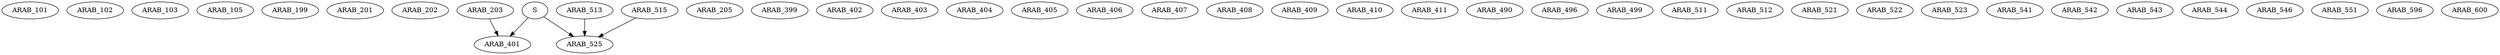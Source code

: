 digraph G {
    ARAB_101;
    ARAB_102;
    ARAB_103;
    ARAB_105;
    ARAB_199;
    ARAB_201;
    ARAB_202;
    ARAB_203;
    ARAB_205;
    ARAB_399;
    edge [color=black];
    ARAB_203 -> ARAB_401;
    S -> ARAB_401;
    ARAB_402;
    ARAB_403;
    ARAB_404;
    ARAB_405;
    ARAB_406;
    ARAB_407;
    ARAB_408;
    ARAB_409;
    ARAB_410;
    ARAB_411;
    ARAB_490;
    ARAB_496;
    ARAB_499;
    ARAB_511;
    ARAB_512;
    ARAB_513;
    ARAB_515;
    ARAB_521;
    ARAB_522;
    ARAB_523;
    edge [color=black];
    ARAB_513 -> ARAB_525;
    ARAB_515 -> ARAB_525;
    S -> ARAB_525;
    ARAB_541;
    ARAB_542;
    ARAB_543;
    ARAB_544;
    ARAB_546;
    ARAB_551;
    ARAB_596;
    ARAB_600;
}
